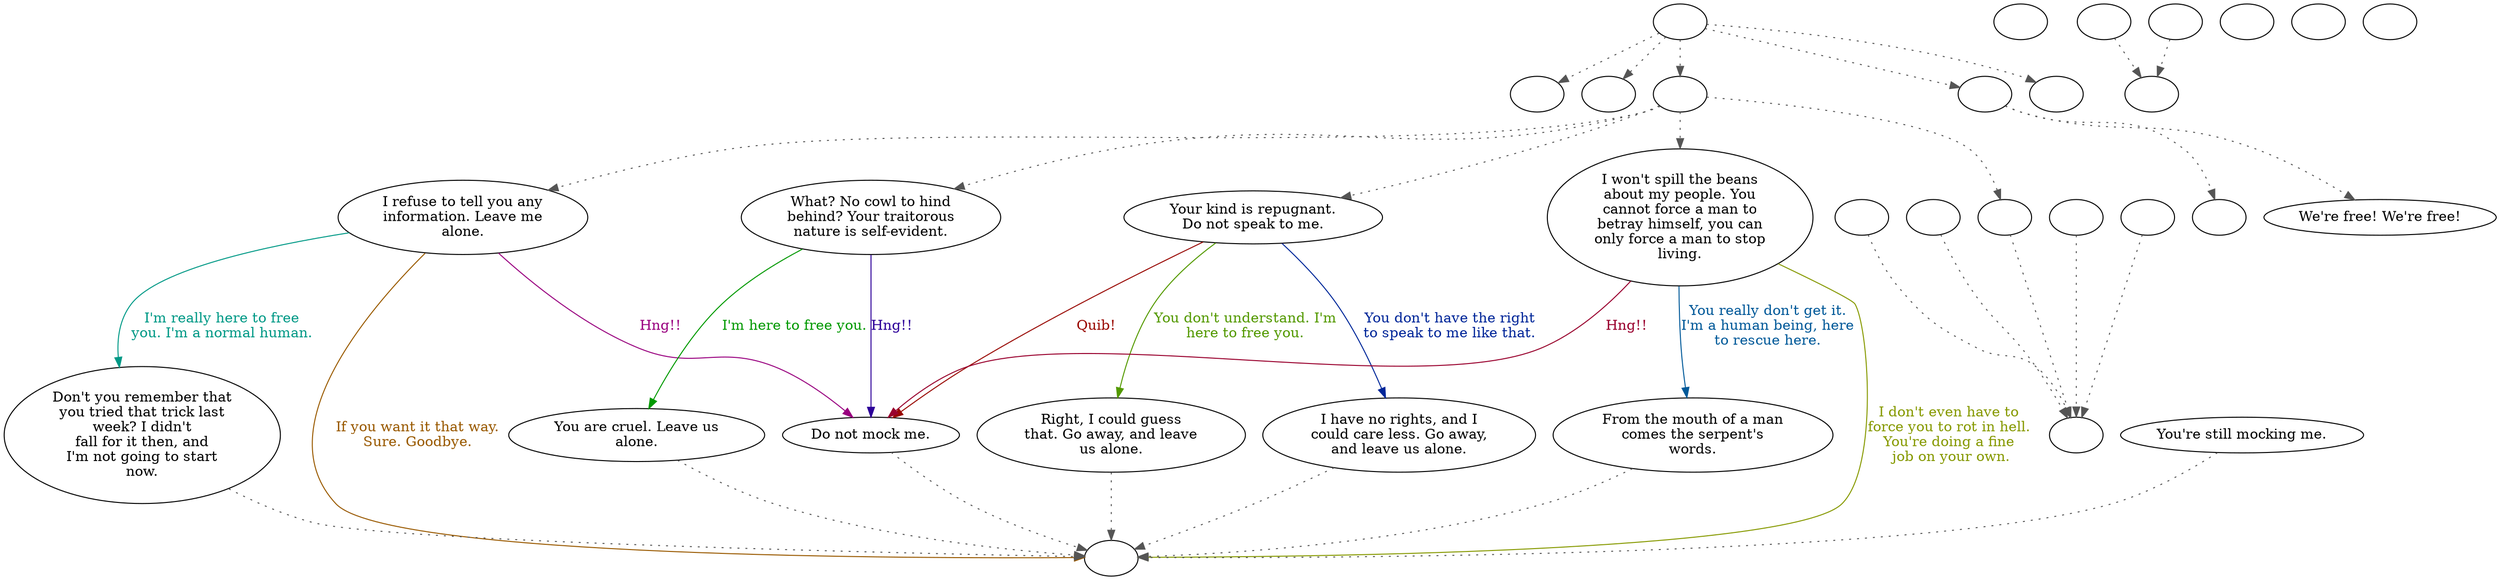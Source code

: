digraph MLPRISON {
  "start" [style=filled       fillcolor="#FFFFFF"       color="#000000"]
  "start" -> "look_at_p_proc" [style=dotted color="#555555"]
  "start" -> "pickup_p_proc" [style=dotted color="#555555"]
  "start" -> "talk_p_proc" [style=dotted color="#555555"]
  "start" -> "critter_p_proc" [style=dotted color="#555555"]
  "start" -> "destroy_p_proc" [style=dotted color="#555555"]
  "start" [label=""]
  "combat" [style=filled       fillcolor="#FFFFFF"       color="#000000"]
  "combat" [label=""]
  "critter_p_proc" [style=filled       fillcolor="#FFFFFF"       color="#000000"]
  "critter_p_proc" -> "explode" [style=dotted color="#555555"]
  "critter_p_proc" -> "escape" [style=dotted color="#555555"]
  "critter_p_proc" [label=""]
  "pickup_p_proc" [style=filled       fillcolor="#FFFFFF"       color="#000000"]
  "pickup_p_proc" [label=""]
  "talk_p_proc" [style=filled       fillcolor="#FFFFFF"       color="#000000"]
  "talk_p_proc" -> "get_reaction" [style=dotted color="#555555"]
  "talk_p_proc" -> "goto05" [style=dotted color="#555555"]
  "talk_p_proc" -> "goto01" [style=dotted color="#555555"]
  "talk_p_proc" -> "goto09" [style=dotted color="#555555"]
  "talk_p_proc" -> "goto07" [style=dotted color="#555555"]
  "talk_p_proc" [label=""]
  "destroy_p_proc" [style=filled       fillcolor="#FFFFFF"       color="#000000"]
  "destroy_p_proc" [label=""]
  "look_at_p_proc" [style=filled       fillcolor="#FFFFFF"       color="#000000"]
  "look_at_p_proc" [label=""]
  "goto01" [style=filled       fillcolor="#FFFFFF"       color="#000000"]
  "goto01" [label="Your kind is repugnant.\nDo not speak to me."]
  "goto01" -> "goto02" [label="Quib!" color="#990700" fontcolor="#990700"]
  "goto01" -> "goto03" [label="You don't have the right\nto speak to me like that." color="#002699" fontcolor="#002699"]
  "goto01" -> "goto04" [label="You don't understand. I'm\nhere to free you." color="#539900" fontcolor="#539900"]
  "goto02" [style=filled       fillcolor="#FFFFFF"       color="#000000"]
  "goto02" -> "dialog_end" [style=dotted color="#555555"]
  "goto02" [label="Do not mock me."]
  "goto03" [style=filled       fillcolor="#FFFFFF"       color="#000000"]
  "goto03" -> "dialog_end" [style=dotted color="#555555"]
  "goto03" [label="I have no rights, and I\ncould care less. Go away,\nand leave us alone."]
  "goto04" [style=filled       fillcolor="#FFFFFF"       color="#000000"]
  "goto04" -> "dialog_end" [style=dotted color="#555555"]
  "goto04" [label="Right, I could guess\nthat. Go away, and leave\nus alone."]
  "goto05" [style=filled       fillcolor="#FFFFFF"       color="#000000"]
  "goto05" [label="I refuse to tell you any\ninformation. Leave me\nalone."]
  "goto05" -> "goto02" [label="Hng!!" color="#99007F" fontcolor="#99007F"]
  "goto05" -> "goto06" [label="I'm really here to free\nyou. I'm a normal human." color="#009986" fontcolor="#009986"]
  "goto05" -> "dialog_end" [label="If you want it that way.\nSure. Goodbye." color="#995900" fontcolor="#995900"]
  "goto06" [style=filled       fillcolor="#FFFFFF"       color="#000000"]
  "goto06" -> "dialog_end" [style=dotted color="#555555"]
  "goto06" [label="Don't you remember that\nyou tried that trick last\nweek? I didn't\nfall for it then, and\nI'm not going to start\nnow."]
  "goto07" [style=filled       fillcolor="#FFFFFF"       color="#000000"]
  "goto07" [label="What? No cowl to hind\nbehind? Your traitorous\nnature is self-evident."]
  "goto07" -> "goto02" [label="Hng!!" color="#2D0099" fontcolor="#2D0099"]
  "goto07" -> "goto08" [label="I'm here to free you." color="#009900" fontcolor="#009900"]
  "goto08" [style=filled       fillcolor="#FFFFFF"       color="#000000"]
  "goto08" -> "dialog_end" [style=dotted color="#555555"]
  "goto08" [label="You are cruel. Leave us\nalone."]
  "goto09" [style=filled       fillcolor="#FFFFFF"       color="#000000"]
  "goto09" [label="I won't spill the beans\nabout my people. You\ncannot force a man to\nbetray himself, you can\nonly force a man to stop\nliving."]
  "goto09" -> "goto02" [label="Hng!!" color="#99002D" fontcolor="#99002D"]
  "goto09" -> "goto11" [label="You really don't get it.\nI'm a human being, here\nto rescue here." color="#005999" fontcolor="#005999"]
  "goto09" -> "dialog_end" [label="I don't even have to\nforce you to rot in hell.\nYou're doing a fine\n job on your own." color="#869900" fontcolor="#869900"]
  "goto10" [style=filled       fillcolor="#FFFFFF"       color="#000000"]
  "goto10" -> "dialog_end" [style=dotted color="#555555"]
  "goto10" [label="You're still mocking me."]
  "goto11" [style=filled       fillcolor="#FFFFFF"       color="#000000"]
  "goto11" -> "dialog_end" [style=dotted color="#555555"]
  "goto11" [label="From the mouth of a man\ncomes the serpent's\nwords."]
  "explode" [style=filled       fillcolor="#FFFFFF"       color="#000000"]
  "explode" [label=""]
  "escape" [style=filled       fillcolor="#FFFFFF"       color="#000000"]
  "escape" [label="We're free! We're free!"]
  "dialog_end" [style=filled       fillcolor="#FFFFFF"       color="#000000"]
  "dialog_end" [label=""]
  "get_reaction" [style=filled       fillcolor="#FFFFFF"       color="#000000"]
  "get_reaction" -> "ReactToLevel" [style=dotted color="#555555"]
  "get_reaction" [label=""]
  "ReactToLevel" [style=filled       fillcolor="#FFFFFF"       color="#000000"]
  "ReactToLevel" [label=""]
  "LevelToReact" [style=filled       fillcolor="#FFFFFF"       color="#000000"]
  "LevelToReact" [label=""]
  "UpReact" [style=filled       fillcolor="#FFFFFF"       color="#000000"]
  "UpReact" -> "ReactToLevel" [style=dotted color="#555555"]
  "UpReact" [label=""]
  "DownReact" [style=filled       fillcolor="#FFFFFF"       color="#000000"]
  "DownReact" -> "ReactToLevel" [style=dotted color="#555555"]
  "DownReact" [label=""]
  "BottomReact" [style=filled       fillcolor="#FFFFFF"       color="#000000"]
  "BottomReact" [label=""]
  "TopReact" [style=filled       fillcolor="#FFFFFF"       color="#000000"]
  "TopReact" [label=""]
  "BigUpReact" [style=filled       fillcolor="#FFFFFF"       color="#000000"]
  "BigUpReact" -> "ReactToLevel" [style=dotted color="#555555"]
  "BigUpReact" [label=""]
  "BigDownReact" [style=filled       fillcolor="#FFFFFF"       color="#000000"]
  "BigDownReact" -> "ReactToLevel" [style=dotted color="#555555"]
  "BigDownReact" [label=""]
  "UpReactLevel" [style=filled       fillcolor="#FFFFFF"       color="#000000"]
  "UpReactLevel" -> "LevelToReact" [style=dotted color="#555555"]
  "UpReactLevel" [label=""]
  "DownReactLevel" [style=filled       fillcolor="#FFFFFF"       color="#000000"]
  "DownReactLevel" -> "LevelToReact" [style=dotted color="#555555"]
  "DownReactLevel" [label=""]
  "Goodbyes" [style=filled       fillcolor="#FFFFFF"       color="#000000"]
  "Goodbyes" [label=""]
}